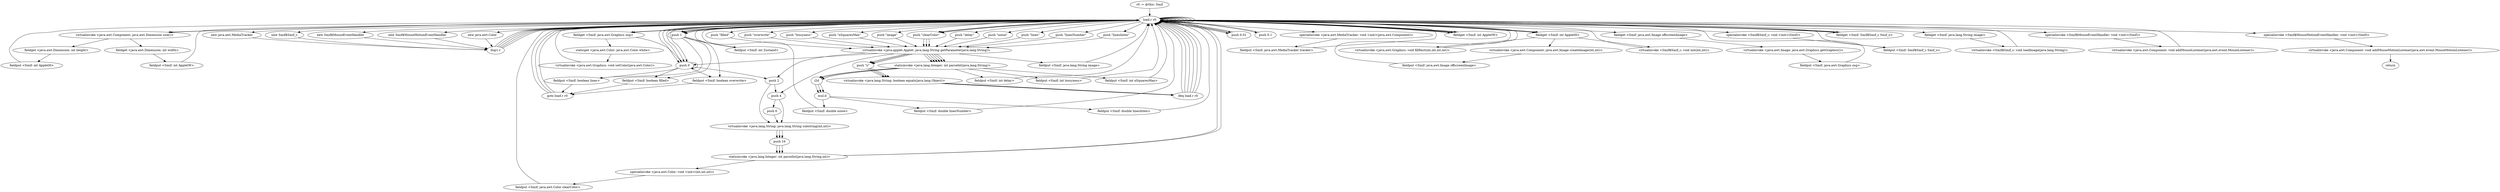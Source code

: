 digraph "" {
    "r0 := @this: Smif"
    "load.r r0"
    "r0 := @this: Smif"->"load.r r0";
    "load.r r0"->"load.r r0";
    "virtualinvoke <java.awt.Component: java.awt.Dimension size()>"
    "load.r r0"->"virtualinvoke <java.awt.Component: java.awt.Dimension size()>";
    "fieldget <java.awt.Dimension: int width>"
    "virtualinvoke <java.awt.Component: java.awt.Dimension size()>"->"fieldget <java.awt.Dimension: int width>";
    "fieldput <Smif: int AppletW>"
    "fieldget <java.awt.Dimension: int width>"->"fieldput <Smif: int AppletW>";
    "fieldput <Smif: int AppletW>"->"load.r r0";
    "load.r r0"->"load.r r0";
    "load.r r0"->"virtualinvoke <java.awt.Component: java.awt.Dimension size()>";
    "fieldget <java.awt.Dimension: int height>"
    "virtualinvoke <java.awt.Component: java.awt.Dimension size()>"->"fieldget <java.awt.Dimension: int height>";
    "fieldput <Smif: int AppletH>"
    "fieldget <java.awt.Dimension: int height>"->"fieldput <Smif: int AppletH>";
    "fieldput <Smif: int AppletH>"->"load.r r0";
    "new java.awt.Color"
    "load.r r0"->"new java.awt.Color";
    "dup1.r"
    "new java.awt.Color"->"dup1.r";
    "dup1.r"->"load.r r0";
    "push \"clearColor\""
    "load.r r0"->"push \"clearColor\"";
    "virtualinvoke <java.applet.Applet: java.lang.String getParameter(java.lang.String)>"
    "push \"clearColor\""->"virtualinvoke <java.applet.Applet: java.lang.String getParameter(java.lang.String)>";
    "push 0"
    "virtualinvoke <java.applet.Applet: java.lang.String getParameter(java.lang.String)>"->"push 0";
    "push 2"
    "push 0"->"push 2";
    "virtualinvoke <java.lang.String: java.lang.String substring(int,int)>"
    "push 2"->"virtualinvoke <java.lang.String: java.lang.String substring(int,int)>";
    "push 16"
    "virtualinvoke <java.lang.String: java.lang.String substring(int,int)>"->"push 16";
    "staticinvoke <java.lang.Integer: int parseInt(java.lang.String,int)>"
    "push 16"->"staticinvoke <java.lang.Integer: int parseInt(java.lang.String,int)>";
    "staticinvoke <java.lang.Integer: int parseInt(java.lang.String,int)>"->"load.r r0";
    "load.r r0"->"push \"clearColor\"";
    "push \"clearColor\""->"virtualinvoke <java.applet.Applet: java.lang.String getParameter(java.lang.String)>";
    "virtualinvoke <java.applet.Applet: java.lang.String getParameter(java.lang.String)>"->"push 2";
    "push 4"
    "push 2"->"push 4";
    "push 4"->"virtualinvoke <java.lang.String: java.lang.String substring(int,int)>";
    "virtualinvoke <java.lang.String: java.lang.String substring(int,int)>"->"push 16";
    "push 16"->"staticinvoke <java.lang.Integer: int parseInt(java.lang.String,int)>";
    "staticinvoke <java.lang.Integer: int parseInt(java.lang.String,int)>"->"load.r r0";
    "load.r r0"->"push \"clearColor\"";
    "push \"clearColor\""->"virtualinvoke <java.applet.Applet: java.lang.String getParameter(java.lang.String)>";
    "virtualinvoke <java.applet.Applet: java.lang.String getParameter(java.lang.String)>"->"push 4";
    "push 6"
    "push 4"->"push 6";
    "push 6"->"virtualinvoke <java.lang.String: java.lang.String substring(int,int)>";
    "virtualinvoke <java.lang.String: java.lang.String substring(int,int)>"->"push 16";
    "push 16"->"staticinvoke <java.lang.Integer: int parseInt(java.lang.String,int)>";
    "specialinvoke <java.awt.Color: void <init>(int,int,int)>"
    "staticinvoke <java.lang.Integer: int parseInt(java.lang.String,int)>"->"specialinvoke <java.awt.Color: void <init>(int,int,int)>";
    "fieldput <Smif: java.awt.Color clearColor>"
    "specialinvoke <java.awt.Color: void <init>(int,int,int)>"->"fieldput <Smif: java.awt.Color clearColor>";
    "fieldput <Smif: java.awt.Color clearColor>"->"load.r r0";
    "load.r r0"->"load.r r0";
    "push \"delay\""
    "load.r r0"->"push \"delay\"";
    "push \"delay\""->"virtualinvoke <java.applet.Applet: java.lang.String getParameter(java.lang.String)>";
    "staticinvoke <java.lang.Integer: int parseInt(java.lang.String)>"
    "virtualinvoke <java.applet.Applet: java.lang.String getParameter(java.lang.String)>"->"staticinvoke <java.lang.Integer: int parseInt(java.lang.String)>";
    "fieldput <Smif: int delay>"
    "staticinvoke <java.lang.Integer: int parseInt(java.lang.String)>"->"fieldput <Smif: int delay>";
    "fieldput <Smif: int delay>"->"load.r r0";
    "push 0.01"
    "load.r r0"->"push 0.01";
    "push 0.01"->"load.r r0";
    "push \"noise\""
    "load.r r0"->"push \"noise\"";
    "push \"noise\""->"virtualinvoke <java.applet.Applet: java.lang.String getParameter(java.lang.String)>";
    "virtualinvoke <java.applet.Applet: java.lang.String getParameter(java.lang.String)>"->"staticinvoke <java.lang.Integer: int parseInt(java.lang.String)>";
    "i2d"
    "staticinvoke <java.lang.Integer: int parseInt(java.lang.String)>"->"i2d";
    "mul.d"
    "i2d"->"mul.d";
    "fieldput <Smif: double noise>"
    "mul.d"->"fieldput <Smif: double noise>";
    "fieldput <Smif: double noise>"->"load.r r0";
    "push \"lines\""
    "load.r r0"->"push \"lines\"";
    "push \"lines\""->"virtualinvoke <java.applet.Applet: java.lang.String getParameter(java.lang.String)>";
    "push \"y\""
    "virtualinvoke <java.applet.Applet: java.lang.String getParameter(java.lang.String)>"->"push \"y\"";
    "virtualinvoke <java.lang.String: boolean equals(java.lang.Object)>"
    "push \"y\""->"virtualinvoke <java.lang.String: boolean equals(java.lang.Object)>";
    "ifeq load.r r0"
    "virtualinvoke <java.lang.String: boolean equals(java.lang.Object)>"->"ifeq load.r r0";
    "ifeq load.r r0"->"load.r r0";
    "push 1"
    "load.r r0"->"push 1";
    "fieldput <Smif: boolean lines>"
    "push 1"->"fieldput <Smif: boolean lines>";
    "goto load.r r0"
    "fieldput <Smif: boolean lines>"->"goto load.r r0";
    "goto load.r r0"->"load.r r0";
    "load.r r0"->"push 0.01";
    "push 0.01"->"load.r r0";
    "push \"linesNumber\""
    "load.r r0"->"push \"linesNumber\"";
    "push \"linesNumber\""->"virtualinvoke <java.applet.Applet: java.lang.String getParameter(java.lang.String)>";
    "virtualinvoke <java.applet.Applet: java.lang.String getParameter(java.lang.String)>"->"staticinvoke <java.lang.Integer: int parseInt(java.lang.String)>";
    "staticinvoke <java.lang.Integer: int parseInt(java.lang.String)>"->"i2d";
    "i2d"->"mul.d";
    "fieldput <Smif: double linesNumber>"
    "mul.d"->"fieldput <Smif: double linesNumber>";
    "fieldput <Smif: double linesNumber>"->"load.r r0";
    "push 0.1"
    "load.r r0"->"push 0.1";
    "push 0.1"->"load.r r0";
    "push \"linesInten\""
    "load.r r0"->"push \"linesInten\"";
    "push \"linesInten\""->"virtualinvoke <java.applet.Applet: java.lang.String getParameter(java.lang.String)>";
    "virtualinvoke <java.applet.Applet: java.lang.String getParameter(java.lang.String)>"->"staticinvoke <java.lang.Integer: int parseInt(java.lang.String)>";
    "staticinvoke <java.lang.Integer: int parseInt(java.lang.String)>"->"i2d";
    "i2d"->"mul.d";
    "fieldput <Smif: double linesInten>"
    "mul.d"->"fieldput <Smif: double linesInten>";
    "fieldput <Smif: double linesInten>"->"load.r r0";
    "push \"filled\""
    "load.r r0"->"push \"filled\"";
    "push \"filled\""->"virtualinvoke <java.applet.Applet: java.lang.String getParameter(java.lang.String)>";
    "virtualinvoke <java.applet.Applet: java.lang.String getParameter(java.lang.String)>"->"push \"y\"";
    "push \"y\""->"virtualinvoke <java.lang.String: boolean equals(java.lang.Object)>";
    "virtualinvoke <java.lang.String: boolean equals(java.lang.Object)>"->"ifeq load.r r0";
    "ifeq load.r r0"->"load.r r0";
    "load.r r0"->"push 1";
    "fieldput <Smif: boolean filled>"
    "push 1"->"fieldput <Smif: boolean filled>";
    "fieldput <Smif: boolean filled>"->"goto load.r r0";
    "goto load.r r0"->"load.r r0";
    "push \"overwrite\""
    "load.r r0"->"push \"overwrite\"";
    "push \"overwrite\""->"virtualinvoke <java.applet.Applet: java.lang.String getParameter(java.lang.String)>";
    "virtualinvoke <java.applet.Applet: java.lang.String getParameter(java.lang.String)>"->"push \"y\"";
    "push \"y\""->"virtualinvoke <java.lang.String: boolean equals(java.lang.Object)>";
    "virtualinvoke <java.lang.String: boolean equals(java.lang.Object)>"->"ifeq load.r r0";
    "ifeq load.r r0"->"load.r r0";
    "load.r r0"->"push 1";
    "fieldput <Smif: boolean overwrite>"
    "push 1"->"fieldput <Smif: boolean overwrite>";
    "fieldput <Smif: boolean overwrite>"->"goto load.r r0";
    "goto load.r r0"->"load.r r0";
    "load.r r0"->"load.r r0";
    "push \"lossyness\""
    "load.r r0"->"push \"lossyness\"";
    "push \"lossyness\""->"virtualinvoke <java.applet.Applet: java.lang.String getParameter(java.lang.String)>";
    "virtualinvoke <java.applet.Applet: java.lang.String getParameter(java.lang.String)>"->"staticinvoke <java.lang.Integer: int parseInt(java.lang.String)>";
    "fieldput <Smif: int lossyness>"
    "staticinvoke <java.lang.Integer: int parseInt(java.lang.String)>"->"fieldput <Smif: int lossyness>";
    "fieldput <Smif: int lossyness>"->"load.r r0";
    "load.r r0"->"load.r r0";
    "push \"nSquaresMax\""
    "load.r r0"->"push \"nSquaresMax\"";
    "push \"nSquaresMax\""->"virtualinvoke <java.applet.Applet: java.lang.String getParameter(java.lang.String)>";
    "virtualinvoke <java.applet.Applet: java.lang.String getParameter(java.lang.String)>"->"staticinvoke <java.lang.Integer: int parseInt(java.lang.String)>";
    "fieldput <Smif: int nSquaresMax>"
    "staticinvoke <java.lang.Integer: int parseInt(java.lang.String)>"->"fieldput <Smif: int nSquaresMax>";
    "fieldput <Smif: int nSquaresMax>"->"load.r r0";
    "load.r r0"->"load.r r0";
    "push \"image\""
    "load.r r0"->"push \"image\"";
    "push \"image\""->"virtualinvoke <java.applet.Applet: java.lang.String getParameter(java.lang.String)>";
    "fieldput <Smif: java.lang.String image>"
    "virtualinvoke <java.applet.Applet: java.lang.String getParameter(java.lang.String)>"->"fieldput <Smif: java.lang.String image>";
    "fieldput <Smif: java.lang.String image>"->"load.r r0";
    "new java.awt.MediaTracker"
    "load.r r0"->"new java.awt.MediaTracker";
    "new java.awt.MediaTracker"->"dup1.r";
    "dup1.r"->"load.r r0";
    "specialinvoke <java.awt.MediaTracker: void <init>(java.awt.Component)>"
    "load.r r0"->"specialinvoke <java.awt.MediaTracker: void <init>(java.awt.Component)>";
    "fieldput <Smif: java.awt.MediaTracker tracker>"
    "specialinvoke <java.awt.MediaTracker: void <init>(java.awt.Component)>"->"fieldput <Smif: java.awt.MediaTracker tracker>";
    "fieldput <Smif: java.awt.MediaTracker tracker>"->"load.r r0";
    "load.r r0"->"load.r r0";
    "load.r r0"->"load.r r0";
    "fieldget <Smif: int AppletW>"
    "load.r r0"->"fieldget <Smif: int AppletW>";
    "fieldget <Smif: int AppletW>"->"load.r r0";
    "fieldget <Smif: int AppletH>"
    "load.r r0"->"fieldget <Smif: int AppletH>";
    "virtualinvoke <java.awt.Component: java.awt.Image createImage(int,int)>"
    "fieldget <Smif: int AppletH>"->"virtualinvoke <java.awt.Component: java.awt.Image createImage(int,int)>";
    "fieldput <Smif: java.awt.Image offscreenImage>"
    "virtualinvoke <java.awt.Component: java.awt.Image createImage(int,int)>"->"fieldput <Smif: java.awt.Image offscreenImage>";
    "fieldput <Smif: java.awt.Image offscreenImage>"->"load.r r0";
    "load.r r0"->"load.r r0";
    "fieldget <Smif: java.awt.Image offscreenImage>"
    "load.r r0"->"fieldget <Smif: java.awt.Image offscreenImage>";
    "virtualinvoke <java.awt.Image: java.awt.Graphics getGraphics()>"
    "fieldget <Smif: java.awt.Image offscreenImage>"->"virtualinvoke <java.awt.Image: java.awt.Graphics getGraphics()>";
    "fieldput <Smif: java.awt.Graphics osg>"
    "virtualinvoke <java.awt.Image: java.awt.Graphics getGraphics()>"->"fieldput <Smif: java.awt.Graphics osg>";
    "fieldput <Smif: java.awt.Graphics osg>"->"load.r r0";
    "fieldget <Smif: java.awt.Graphics osg>"
    "load.r r0"->"fieldget <Smif: java.awt.Graphics osg>";
    "staticget <java.awt.Color: java.awt.Color white>"
    "fieldget <Smif: java.awt.Graphics osg>"->"staticget <java.awt.Color: java.awt.Color white>";
    "virtualinvoke <java.awt.Graphics: void setColor(java.awt.Color)>"
    "staticget <java.awt.Color: java.awt.Color white>"->"virtualinvoke <java.awt.Graphics: void setColor(java.awt.Color)>";
    "virtualinvoke <java.awt.Graphics: void setColor(java.awt.Color)>"->"load.r r0";
    "load.r r0"->"fieldget <Smif: java.awt.Graphics osg>";
    "fieldget <Smif: java.awt.Graphics osg>"->"push 0";
    "push 0"->"push 0";
    "push 0"->"load.r r0";
    "load.r r0"->"fieldget <Smif: int AppletW>";
    "fieldget <Smif: int AppletW>"->"load.r r0";
    "load.r r0"->"fieldget <Smif: int AppletH>";
    "virtualinvoke <java.awt.Graphics: void fillRect(int,int,int,int)>"
    "fieldget <Smif: int AppletH>"->"virtualinvoke <java.awt.Graphics: void fillRect(int,int,int,int)>";
    "virtualinvoke <java.awt.Graphics: void fillRect(int,int,int,int)>"->"load.r r0";
    "new Smif$Smif_c"
    "load.r r0"->"new Smif$Smif_c";
    "new Smif$Smif_c"->"dup1.r";
    "dup1.r"->"load.r r0";
    "specialinvoke <Smif$Smif_c: void <init>(Smif)>"
    "load.r r0"->"specialinvoke <Smif$Smif_c: void <init>(Smif)>";
    "fieldput <Smif: Smif$Smif_c Smif_o>"
    "specialinvoke <Smif$Smif_c: void <init>(Smif)>"->"fieldput <Smif: Smif$Smif_c Smif_o>";
    "fieldput <Smif: Smif$Smif_c Smif_o>"->"load.r r0";
    "fieldget <Smif: Smif$Smif_c Smif_o>"
    "load.r r0"->"fieldget <Smif: Smif$Smif_c Smif_o>";
    "fieldget <Smif: Smif$Smif_c Smif_o>"->"load.r r0";
    "load.r r0"->"fieldget <Smif: int AppletW>";
    "fieldget <Smif: int AppletW>"->"load.r r0";
    "load.r r0"->"fieldget <Smif: int AppletH>";
    "virtualinvoke <Smif$Smif_c: void init(int,int)>"
    "fieldget <Smif: int AppletH>"->"virtualinvoke <Smif$Smif_c: void init(int,int)>";
    "virtualinvoke <Smif$Smif_c: void init(int,int)>"->"load.r r0";
    "load.r r0"->"fieldget <Smif: Smif$Smif_c Smif_o>";
    "fieldget <Smif: Smif$Smif_c Smif_o>"->"load.r r0";
    "fieldget <Smif: java.lang.String image>"
    "load.r r0"->"fieldget <Smif: java.lang.String image>";
    "virtualinvoke <Smif$Smif_c: void loadImage(java.lang.String)>"
    "fieldget <Smif: java.lang.String image>"->"virtualinvoke <Smif$Smif_c: void loadImage(java.lang.String)>";
    "virtualinvoke <Smif$Smif_c: void loadImage(java.lang.String)>"->"load.r r0";
    "load.r r0"->"push 1";
    "fieldput <Smif: int Zustand>"
    "push 1"->"fieldput <Smif: int Zustand>";
    "fieldput <Smif: int Zustand>"->"load.r r0";
    "new Smif$MouseEventHandler"
    "load.r r0"->"new Smif$MouseEventHandler";
    "new Smif$MouseEventHandler"->"dup1.r";
    "dup1.r"->"load.r r0";
    "specialinvoke <Smif$MouseEventHandler: void <init>(Smif)>"
    "load.r r0"->"specialinvoke <Smif$MouseEventHandler: void <init>(Smif)>";
    "virtualinvoke <java.awt.Component: void addMouseListener(java.awt.event.MouseListener)>"
    "specialinvoke <Smif$MouseEventHandler: void <init>(Smif)>"->"virtualinvoke <java.awt.Component: void addMouseListener(java.awt.event.MouseListener)>";
    "virtualinvoke <java.awt.Component: void addMouseListener(java.awt.event.MouseListener)>"->"load.r r0";
    "new Smif$MouseMotionEventHandler"
    "load.r r0"->"new Smif$MouseMotionEventHandler";
    "new Smif$MouseMotionEventHandler"->"dup1.r";
    "dup1.r"->"load.r r0";
    "specialinvoke <Smif$MouseMotionEventHandler: void <init>(Smif)>"
    "load.r r0"->"specialinvoke <Smif$MouseMotionEventHandler: void <init>(Smif)>";
    "virtualinvoke <java.awt.Component: void addMouseMotionListener(java.awt.event.MouseMotionListener)>"
    "specialinvoke <Smif$MouseMotionEventHandler: void <init>(Smif)>"->"virtualinvoke <java.awt.Component: void addMouseMotionListener(java.awt.event.MouseMotionListener)>";
    "return"
    "virtualinvoke <java.awt.Component: void addMouseMotionListener(java.awt.event.MouseMotionListener)>"->"return";
    "ifeq load.r r0"->"load.r r0";
    "load.r r0"->"push 0";
    "push 0"->"fieldput <Smif: boolean overwrite>";
    "ifeq load.r r0"->"load.r r0";
    "load.r r0"->"push 0";
    "push 0"->"fieldput <Smif: boolean filled>";
    "ifeq load.r r0"->"load.r r0";
    "load.r r0"->"push 0";
    "push 0"->"fieldput <Smif: boolean lines>";
}
